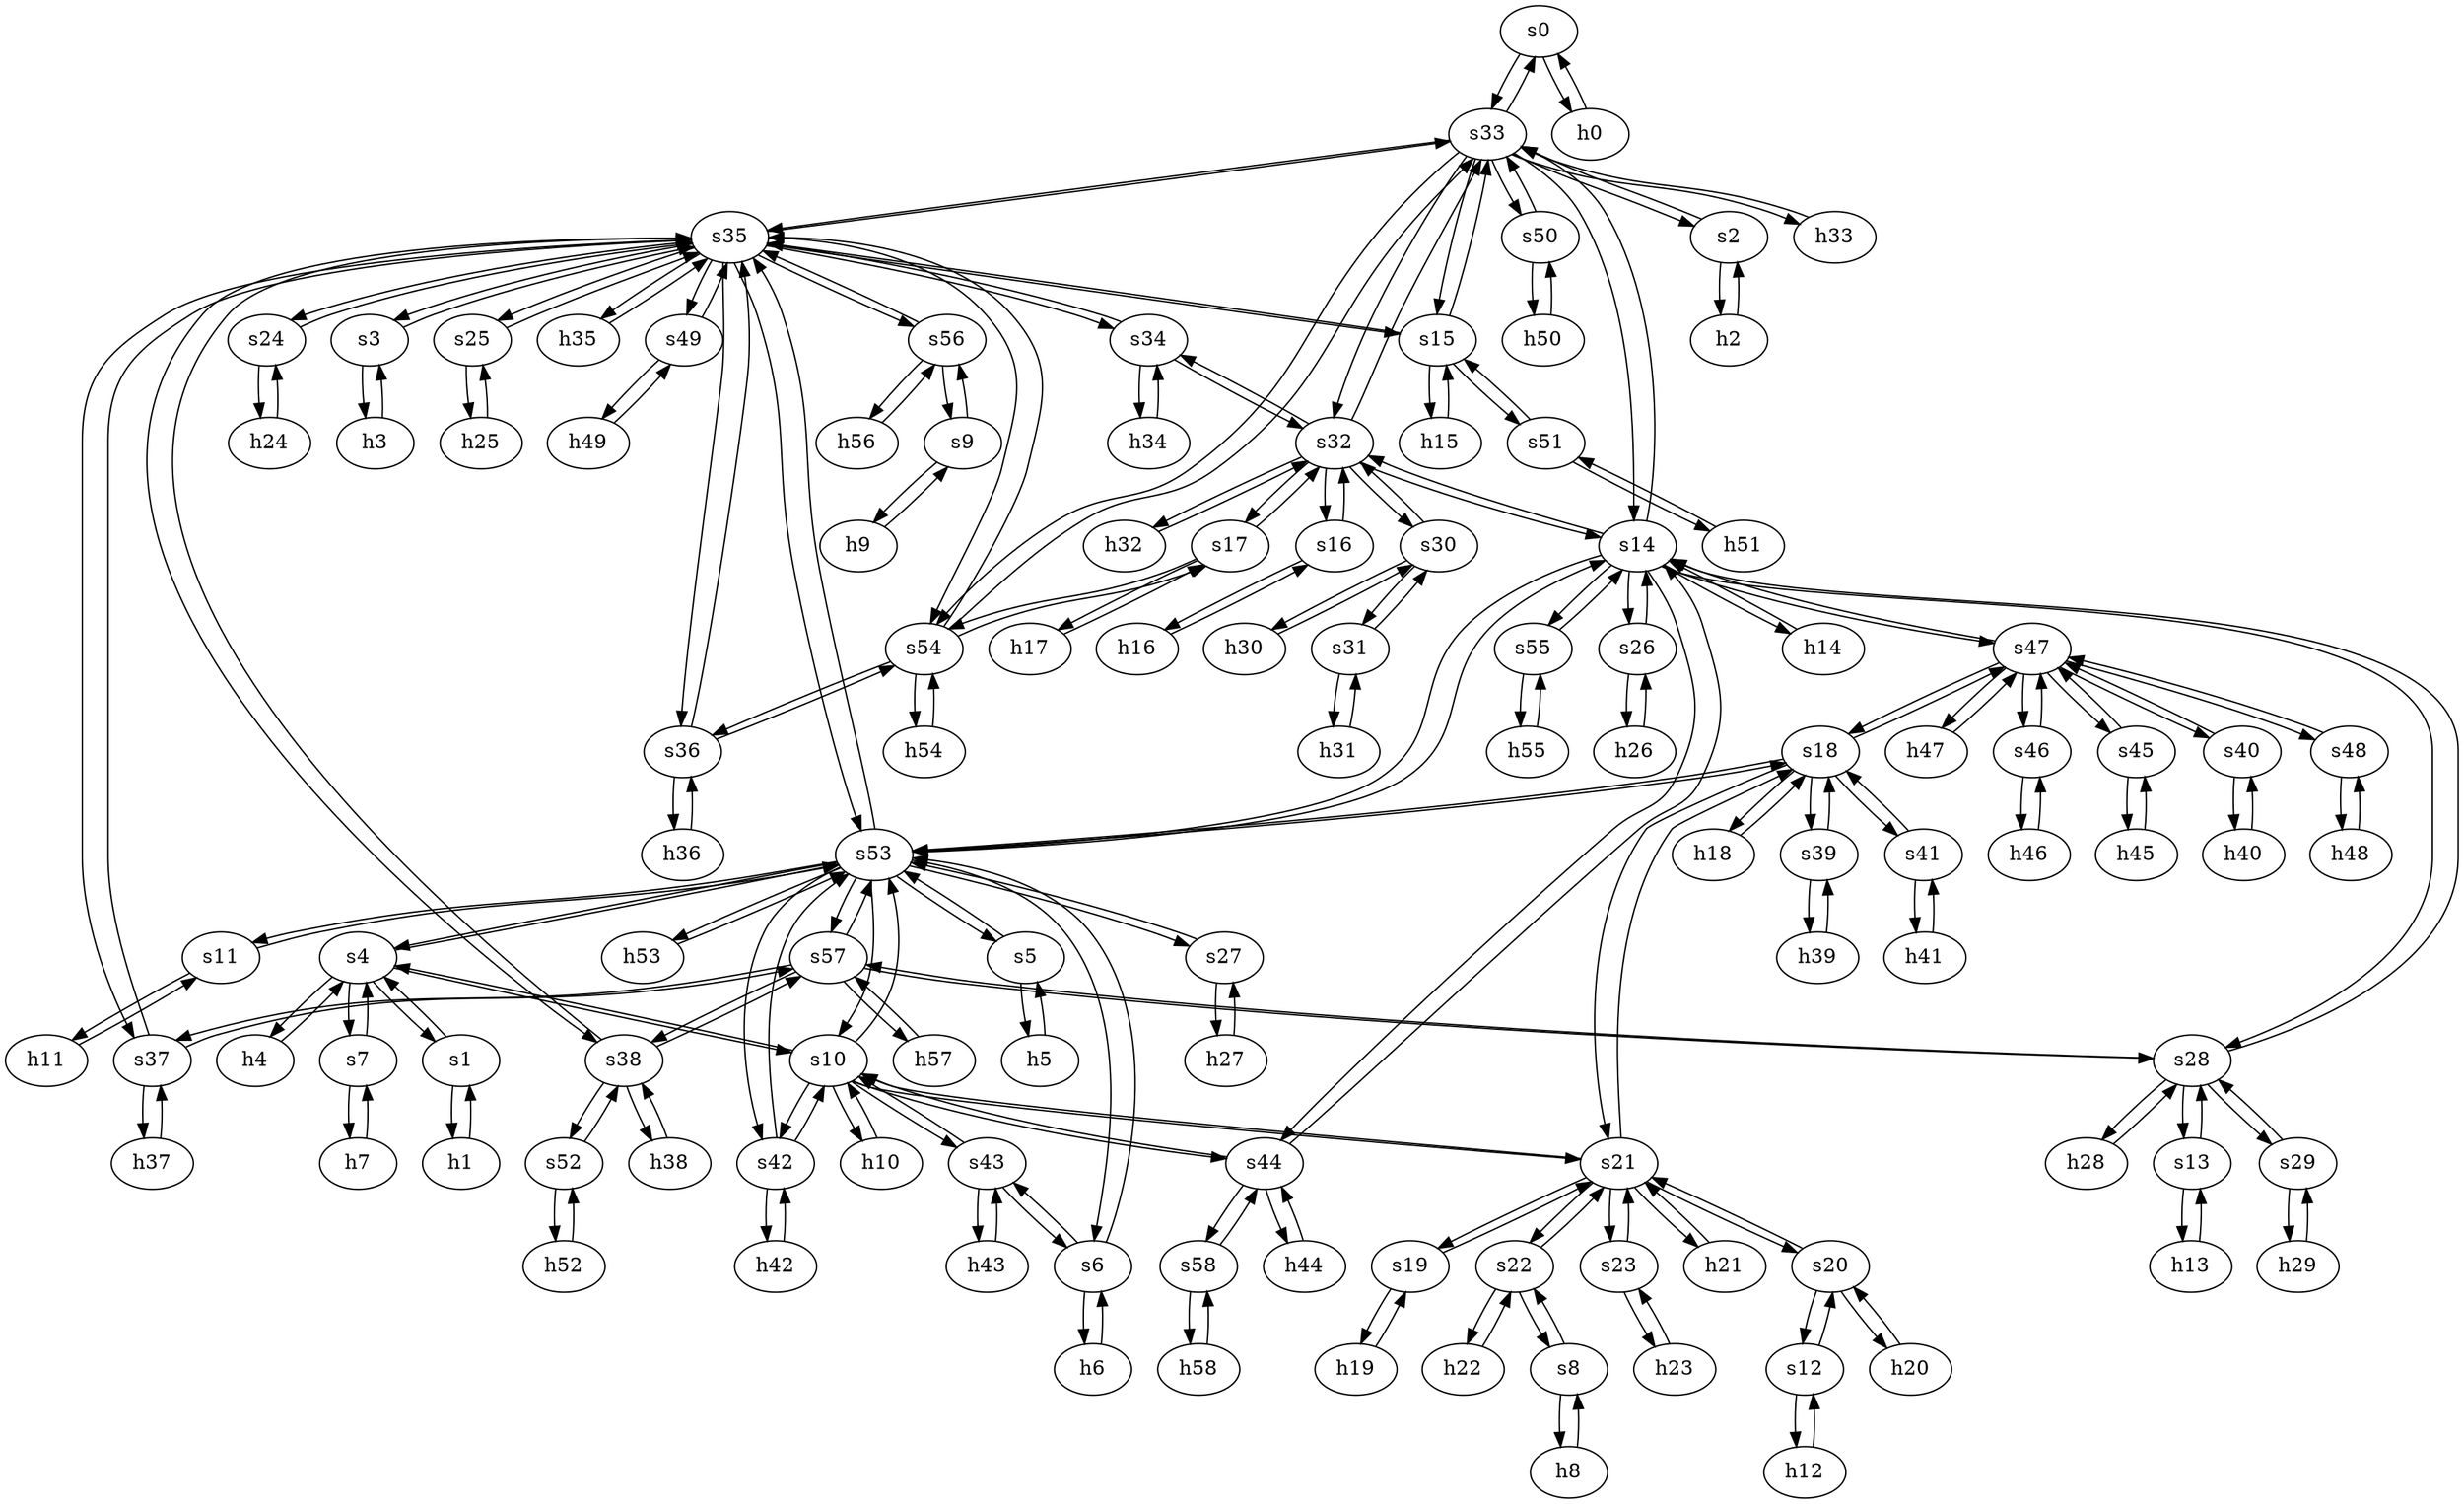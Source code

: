 strict digraph GARR {
	s0	 [id=0,
		type=switch];
	s33	 [id=33,
		type=switch];
	s0 -> s33	 [capacity="1Gbps",
		cost=1,
		dst_port=2,
		src_port=2];
	h0	 [ip="111.0.0.0",
		mac="00:00:00:00:0:0",
		type=host];
	s0 -> h0	 [capacity="1Gbps",
		cost=1,
		dst_port=1,
		src_port=1];
	s7	 [id=7,
		type=switch];
	s4	 [id=4,
		type=switch];
	s7 -> s4	 [capacity="1Gbps",
		cost=1,
		dst_port=6,
		src_port=3];
	h7	 [ip="111.0.7.7",
		mac="00:00:00:00:7:7",
		type=host];
	s7 -> h7	 [capacity="1Gbps",
		cost=1,
		dst_port=1,
		src_port=1];
	h20	 [ip="111.0.20.20",
		mac="00:00:00:00:20:20",
		type=host];
	s20	 [id=20,
		type=switch];
	h20 -> s20	 [capacity="1Gbps",
		cost=1,
		dst_port=1,
		src_port=1];
	h47	 [ip="111.0.47.47",
		mac="00:00:00:00:47:47",
		type=host];
	s47	 [id=47,
		type=switch];
	h47 -> s47	 [capacity="1Gbps",
		cost=1,
		dst_port=1,
		src_port=1];
	h46	 [ip="111.0.46.46",
		mac="00:00:00:00:46:46",
		type=host];
	s46	 [id=46,
		type=switch];
	h46 -> s46	 [capacity="1Gbps",
		cost=1,
		dst_port=1,
		src_port=1];
	h45	 [ip="111.0.45.45",
		mac="00:00:00:00:45:45",
		type=host];
	s45	 [id=45,
		type=switch];
	h45 -> s45	 [capacity="1Gbps",
		cost=1,
		dst_port=1,
		src_port=1];
	h44	 [ip="111.0.44.44",
		mac="00:00:00:00:44:44",
		type=host];
	s44	 [id=44,
		type=switch];
	h44 -> s44	 [capacity="1Gbps",
		cost=1,
		dst_port=1,
		src_port=1];
	h43	 [ip="111.0.43.43",
		mac="00:00:00:00:43:43",
		type=host];
	s43	 [id=43,
		type=switch];
	h43 -> s43	 [capacity="1Gbps",
		cost=1,
		dst_port=1,
		src_port=1];
	s5	 [id=5,
		type=switch];
	s53	 [id=53,
		type=switch];
	s5 -> s53	 [capacity="1Gbps",
		cost=1,
		dst_port=3,
		src_port=2];
	h5	 [ip="111.0.5.5",
		mac="00:00:00:00:5:5",
		type=host];
	s5 -> h5	 [capacity="1Gbps",
		cost=1,
		dst_port=1,
		src_port=1];
	h41	 [ip="111.0.41.41",
		mac="00:00:00:00:41:41",
		type=host];
	s41	 [id=41,
		type=switch];
	h41 -> s41	 [capacity="1Gbps",
		cost=1,
		dst_port=1,
		src_port=1];
	h40	 [ip="111.0.40.40",
		mac="00:00:00:00:40:40",
		type=host];
	s40	 [id=40,
		type=switch];
	h40 -> s40	 [capacity="1Gbps",
		cost=1,
		dst_port=1,
		src_port=1];
	s4 -> s7	 [capacity="1Gbps",
		cost=1,
		dst_port=3,
		src_port=6];
	s10	 [id=10,
		type=switch];
	s4 -> s10	 [capacity="1Gbps",
		cost=1,
		dst_port=2,
		src_port=3];
	s4 -> s53	 [capacity="1Gbps",
		cost=1,
		dst_port=2,
		src_port=4];
	h4	 [ip="111.0.4.4",
		mac="00:00:00:00:4:4",
		type=host];
	s4 -> h4	 [capacity="1Gbps",
		cost=1,
		dst_port=1,
		src_port=1];
	s1	 [id=1,
		type=switch];
	s4 -> s1	 [capacity="1Gbps",
		cost=1,
		dst_port=2,
		src_port=2];
	h49	 [ip="111.0.49.49",
		mac="00:00:00:00:49:49",
		type=host];
	s49	 [id=49,
		type=switch];
	h49 -> s49	 [capacity="1Gbps",
		cost=1,
		dst_port=1,
		src_port=1];
	h48	 [ip="111.0.48.48",
		mac="00:00:00:00:48:48",
		type=host];
	s48	 [id=48,
		type=switch];
	h48 -> s48	 [capacity="1Gbps",
		cost=1,
		dst_port=1,
		src_port=1];
	s57	 [id=57,
		type=switch];
	h57	 [ip="111.0.57.57",
		mac="00:00:00:00:57:57",
		type=host];
	s57 -> h57	 [capacity="1Gbps",
		cost=1,
		dst_port=1,
		src_port=1];
	s37	 [id=37,
		type=switch];
	s57 -> s37	 [capacity="1Gbps",
		cost=1,
		dst_port=3,
		src_port=3];
	s57 -> s53	 [capacity="1Gbps",
		cost=1,
		dst_port=14,
		src_port=5];
	s28	 [id=28,
		type=switch];
	s57 -> s28	 [capacity="1Gbps",
		cost=1,
		dst_port=4,
		src_port=2];
	s38	 [id=38,
		type=switch];
	s57 -> s38	 [capacity="1Gbps",
		cost=1,
		dst_port=3,
		src_port=4];
	s56	 [id=56,
		type=switch];
	s9	 [id=9,
		type=switch];
	s56 -> s9	 [capacity="1Gbps",
		cost=1,
		dst_port=3,
		src_port=3];
	s35	 [id=35,
		type=switch];
	s56 -> s35	 [capacity="1Gbps",
		cost=1,
		dst_port=15,
		src_port=5];
	h56	 [ip="111.0.56.56",
		mac="00:00:00:00:56:56",
		type=host];
	s56 -> h56	 [capacity="1Gbps",
		cost=1,
		dst_port=1,
		src_port=1];
	s55	 [id=55,
		type=switch];
	h55	 [ip="111.0.55.55",
		mac="00:00:00:00:55:55",
		type=host];
	s55 -> h55	 [capacity="1Gbps",
		cost=1,
		dst_port=1,
		src_port=1];
	s14	 [id=14,
		type=switch];
	s55 -> s14	 [capacity="1Gbps",
		cost=1,
		dst_port=10,
		src_port=3];
	s54	 [id=54,
		type=switch];
	s54 -> s33	 [capacity="1Gbps",
		cost=1,
		dst_port=11,
		src_port=3];
	h54	 [ip="111.0.54.54",
		mac="00:00:00:00:54:54",
		type=host];
	s54 -> h54	 [capacity="1Gbps",
		cost=1,
		dst_port=1,
		src_port=1];
	s54 -> s35	 [capacity="1Gbps",
		cost=1,
		dst_port=13,
		src_port=4];
	s36	 [id=36,
		type=switch];
	s54 -> s36	 [capacity="1Gbps",
		cost=1,
		dst_port=3,
		src_port=5];
	s17	 [id=17,
		type=switch];
	s54 -> s17	 [capacity="1Gbps",
		cost=1,
		dst_port=3,
		src_port=2];
	s53 -> s5	 [capacity="1Gbps",
		cost=1,
		dst_port=2,
		src_port=3];
	s42	 [id=42,
		type=switch];
	s53 -> s42	 [capacity="1Gbps",
		cost=1,
		dst_port=3,
		src_port=13];
	s18	 [id=18,
		type=switch];
	s53 -> s18	 [capacity="1Gbps",
		cost=1,
		dst_port=7,
		src_port=10];
	s6	 [id=6,
		type=switch];
	s53 -> s6	 [capacity="1Gbps",
		cost=1,
		dst_port=4,
		src_port=5];
	s27	 [id=27,
		type=switch];
	s53 -> s27	 [capacity="1Gbps",
		cost=1,
		dst_port=2,
		src_port=11];
	s53 -> s57	 [capacity="1Gbps",
		cost=1,
		dst_port=5,
		src_port=14];
	s53 -> s14	 [capacity="1Gbps",
		cost=1,
		dst_port=8,
		src_port=9];
	s53 -> s35	 [capacity="1Gbps",
		cost=1,
		dst_port=12,
		src_port=12];
	s11	 [id=11,
		type=switch];
	s53 -> s11	 [capacity="1Gbps",
		cost=1,
		dst_port=2,
		src_port=8];
	s53 -> s10	 [capacity="1Gbps",
		cost=1,
		dst_port=8,
		src_port=7];
	h53	 [ip="111.0.53.53",
		mac="00:00:00:00:53:53",
		type=host];
	s53 -> h53	 [capacity="1Gbps",
		cost=1,
		dst_port=1,
		src_port=1];
	s53 -> s4	 [capacity="1Gbps",
		cost=1,
		dst_port=4,
		src_port=2];
	s52	 [id=52,
		type=switch];
	h52	 [ip="111.0.52.52",
		mac="00:00:00:00:52:52",
		type=host];
	s52 -> h52	 [capacity="1Gbps",
		cost=1,
		dst_port=1,
		src_port=1];
	s52 -> s38	 [capacity="1Gbps",
		cost=1,
		dst_port=4,
		src_port=2];
	s51	 [id=51,
		type=switch];
	h51	 [ip="111.0.51.51",
		mac="00:00:00:00:51:51",
		type=host];
	s51 -> h51	 [capacity="1Gbps",
		cost=1,
		dst_port=1,
		src_port=1];
	s15	 [id=15,
		type=switch];
	s51 -> s15	 [capacity="1Gbps",
		cost=1,
		dst_port=3,
		src_port=2];
	s50	 [id=50,
		type=switch];
	s50 -> s33	 [capacity="1Gbps",
		cost=1,
		dst_port=10,
		src_port=2];
	h50	 [ip="111.0.50.50",
		mac="00:00:00:00:50:50",
		type=host];
	s50 -> h50	 [capacity="1Gbps",
		cost=1,
		dst_port=1,
		src_port=1];
	s58	 [id=58,
		type=switch];
	h58	 [ip="111.0.58.58",
		mac="00:00:00:00:58:58",
		type=host];
	s58 -> h58	 [capacity="1Gbps",
		cost=1,
		dst_port=1,
		src_port=1];
	s58 -> s44	 [capacity="1Gbps",
		cost=1,
		dst_port=4,
		src_port=2];
	h54 -> s54	 [capacity="1Gbps",
		cost=1,
		dst_port=1,
		src_port=1];
	h55 -> s55	 [capacity="1Gbps",
		cost=1,
		dst_port=1,
		src_port=1];
	h56 -> s56	 [capacity="1Gbps",
		cost=1,
		dst_port=1,
		src_port=1];
	h57 -> s57	 [capacity="1Gbps",
		cost=1,
		dst_port=1,
		src_port=1];
	h50 -> s50	 [capacity="1Gbps",
		cost=1,
		dst_port=1,
		src_port=1];
	h51 -> s51	 [capacity="1Gbps",
		cost=1,
		dst_port=1,
		src_port=1];
	h52 -> s52	 [capacity="1Gbps",
		cost=1,
		dst_port=1,
		src_port=1];
	h53 -> s53	 [capacity="1Gbps",
		cost=1,
		dst_port=1,
		src_port=1];
	h58 -> s58	 [capacity="1Gbps",
		cost=1,
		dst_port=1,
		src_port=1];
	s44 -> s58	 [capacity="1Gbps",
		cost=1,
		dst_port=2,
		src_port=4];
	s44 -> s14	 [capacity="1Gbps",
		cost=1,
		dst_port=6,
		src_port=3];
	s44 -> s10	 [capacity="1Gbps",
		cost=1,
		dst_port=5,
		src_port=2];
	s44 -> h44	 [capacity="1Gbps",
		cost=1,
		dst_port=1,
		src_port=1];
	h24	 [ip="111.0.24.24",
		mac="00:00:00:00:24:24",
		type=host];
	s24	 [id=24,
		type=switch];
	h24 -> s24	 [capacity="1Gbps",
		cost=1,
		dst_port=1,
		src_port=1];
	s46 -> s47	 [capacity="1Gbps",
		cost=1,
		dst_port=6,
		src_port=2];
	s46 -> h46	 [capacity="1Gbps",
		cost=1,
		dst_port=1,
		src_port=1];
	s47 -> s40	 [capacity="1Gbps",
		cost=1,
		dst_port=2,
		src_port=4];
	s47 -> s45	 [capacity="1Gbps",
		cost=1,
		dst_port=2,
		src_port=5];
	s47 -> s18	 [capacity="1Gbps",
		cost=1,
		dst_port=8,
		src_port=3];
	s47 -> s14	 [capacity="1Gbps",
		cost=1,
		dst_port=7,
		src_port=2];
	s47 -> s48	 [capacity="1Gbps",
		cost=1,
		dst_port=2,
		src_port=7];
	s47 -> h47	 [capacity="1Gbps",
		cost=1,
		dst_port=1,
		src_port=1];
	s47 -> s46	 [capacity="1Gbps",
		cost=1,
		dst_port=2,
		src_port=6];
	s40 -> h40	 [capacity="1Gbps",
		cost=1,
		dst_port=1,
		src_port=1];
	s40 -> s47	 [capacity="1Gbps",
		cost=1,
		dst_port=4,
		src_port=2];
	s41 -> s18	 [capacity="1Gbps",
		cost=1,
		dst_port=3,
		src_port=3];
	s41 -> h41	 [capacity="1Gbps",
		cost=1,
		dst_port=1,
		src_port=1];
	h42	 [ip="111.0.42.42",
		mac="00:00:00:00:42:42",
		type=host];
	s42 -> h42	 [capacity="1Gbps",
		cost=1,
		dst_port=1,
		src_port=1];
	s42 -> s10	 [capacity="1Gbps",
		cost=1,
		dst_port=3,
		src_port=2];
	s42 -> s53	 [capacity="1Gbps",
		cost=1,
		dst_port=13,
		src_port=3];
	s43 -> s6	 [capacity="1Gbps",
		cost=1,
		dst_port=2,
		src_port=2];
	s43 -> s10	 [capacity="1Gbps",
		cost=1,
		dst_port=4,
		src_port=3];
	s43 -> h43	 [capacity="1Gbps",
		cost=1,
		dst_port=1,
		src_port=1];
	s48 -> s47	 [capacity="1Gbps",
		cost=1,
		dst_port=7,
		src_port=2];
	s48 -> h48	 [capacity="1Gbps",
		cost=1,
		dst_port=1,
		src_port=1];
	s49 -> s35	 [capacity="1Gbps",
		cost=1,
		dst_port=11,
		src_port=2];
	s49 -> h49	 [capacity="1Gbps",
		cost=1,
		dst_port=1,
		src_port=1];
	h42 -> s42	 [capacity="1Gbps",
		cost=1,
		dst_port=1,
		src_port=1];
	s45 -> s47	 [capacity="1Gbps",
		cost=1,
		dst_port=5,
		src_port=2];
	s45 -> h45	 [capacity="1Gbps",
		cost=1,
		dst_port=1,
		src_port=1];
	s19	 [id=19,
		type=switch];
	s21	 [id=21,
		type=switch];
	s19 -> s21	 [capacity="1Gbps",
		cost=1,
		dst_port=4,
		src_port=2];
	h19	 [ip="111.0.19.19",
		mac="00:00:00:00:19:19",
		type=host];
	s19 -> h19	 [capacity="1Gbps",
		cost=1,
		dst_port=1,
		src_port=1];
	s18 -> s21	 [capacity="1Gbps",
		cost=1,
		dst_port=3,
		src_port=6];
	s18 -> s47	 [capacity="1Gbps",
		cost=1,
		dst_port=3,
		src_port=8];
	s18 -> s41	 [capacity="1Gbps",
		cost=1,
		dst_port=3,
		src_port=3];
	s18 -> s53	 [capacity="1Gbps",
		cost=1,
		dst_port=10,
		src_port=7];
	h18	 [ip="111.0.18.18",
		mac="00:00:00:00:18:18",
		type=host];
	s18 -> h18	 [capacity="1Gbps",
		cost=1,
		dst_port=1,
		src_port=1];
	s39	 [id=39,
		type=switch];
	s18 -> s39	 [capacity="1Gbps",
		cost=1,
		dst_port=3,
		src_port=5];
	s13	 [id=13,
		type=switch];
	h13	 [ip="111.0.13.13",
		mac="00:00:00:00:13:13",
		type=host];
	s13 -> h13	 [capacity="1Gbps",
		cost=1,
		dst_port=1,
		src_port=1];
	s13 -> s28	 [capacity="1Gbps",
		cost=1,
		dst_port=2,
		src_port=2];
	s12	 [id=12,
		type=switch];
	s12 -> s20	 [capacity="1Gbps",
		cost=1,
		dst_port=2,
		src_port=2];
	h12	 [ip="111.0.12.12",
		mac="00:00:00:00:12:12",
		type=host];
	s12 -> h12	 [capacity="1Gbps",
		cost=1,
		dst_port=1,
		src_port=1];
	h11	 [ip="111.0.11.11",
		mac="00:00:00:00:11:11",
		type=host];
	s11 -> h11	 [capacity="1Gbps",
		cost=1,
		dst_port=1,
		src_port=1];
	s11 -> s53	 [capacity="1Gbps",
		cost=1,
		dst_port=8,
		src_port=2];
	s10 -> s42	 [capacity="1Gbps",
		cost=1,
		dst_port=2,
		src_port=3];
	s10 -> s43	 [capacity="1Gbps",
		cost=1,
		dst_port=3,
		src_port=4];
	s10 -> s21	 [capacity="1Gbps",
		cost=1,
		dst_port=2,
		src_port=6];
	h10	 [ip="111.0.10.10",
		mac="00:00:00:00:10:10",
		type=host];
	s10 -> h10	 [capacity="1Gbps",
		cost=1,
		dst_port=1,
		src_port=1];
	s10 -> s53	 [capacity="1Gbps",
		cost=1,
		dst_port=7,
		src_port=8];
	s10 -> s44	 [capacity="1Gbps",
		cost=1,
		dst_port=2,
		src_port=5];
	s10 -> s4	 [capacity="1Gbps",
		cost=1,
		dst_port=3,
		src_port=2];
	s17 -> s54	 [capacity="1Gbps",
		cost=1,
		dst_port=2,
		src_port=3];
	s32	 [id=32,
		type=switch];
	s17 -> s32	 [capacity="1Gbps",
		cost=1,
		dst_port=4,
		src_port=2];
	h17	 [ip="111.0.17.17",
		mac="00:00:00:00:17:17",
		type=host];
	s17 -> h17	 [capacity="1Gbps",
		cost=1,
		dst_port=1,
		src_port=1];
	s16	 [id=16,
		type=switch];
	s16 -> s32	 [capacity="1Gbps",
		cost=1,
		dst_port=3,
		src_port=2];
	h16	 [ip="111.0.16.16",
		mac="00:00:00:00:16:16",
		type=host];
	s16 -> h16	 [capacity="1Gbps",
		cost=1,
		dst_port=1,
		src_port=1];
	s15 -> s33	 [capacity="1Gbps",
		cost=1,
		dst_port=7,
		src_port=2];
	s15 -> s35	 [capacity="1Gbps",
		cost=1,
		dst_port=3,
		src_port=4];
	s15 -> s51	 [capacity="1Gbps",
		cost=1,
		dst_port=2,
		src_port=3];
	h15	 [ip="111.0.15.15",
		mac="00:00:00:00:15:15",
		type=host];
	s15 -> h15	 [capacity="1Gbps",
		cost=1,
		dst_port=1,
		src_port=1];
	s14 -> s33	 [capacity="1Gbps",
		cost=1,
		dst_port=6,
		src_port=5];
	s14 -> s32	 [capacity="1Gbps",
		cost=1,
		dst_port=2,
		src_port=2];
	s14 -> s55	 [capacity="1Gbps",
		cost=1,
		dst_port=3,
		src_port=10];
	s14 -> s47	 [capacity="1Gbps",
		cost=1,
		dst_port=2,
		src_port=7];
	s14 -> s53	 [capacity="1Gbps",
		cost=1,
		dst_port=9,
		src_port=8];
	s14 -> s44	 [capacity="1Gbps",
		cost=1,
		dst_port=3,
		src_port=6];
	s26	 [id=26,
		type=switch];
	s14 -> s26	 [capacity="1Gbps",
		cost=1,
		dst_port=2,
		src_port=11];
	s14 -> s28	 [capacity="1Gbps",
		cost=1,
		dst_port=3,
		src_port=12];
	h14	 [ip="111.0.14.14",
		mac="00:00:00:00:14:14",
		type=host];
	s14 -> h14	 [capacity="1Gbps",
		cost=1,
		dst_port=1,
		src_port=1];
	h8	 [ip="111.0.8.8",
		mac="00:00:00:00:8:8",
		type=host];
	s8	 [id=8,
		type=switch];
	h8 -> s8	 [capacity="1Gbps",
		cost=1,
		dst_port=1,
		src_port=1];
	h9	 [ip="111.0.9.9",
		mac="00:00:00:00:9:9",
		type=host];
	h9 -> s9	 [capacity="1Gbps",
		cost=1,
		dst_port=1,
		src_port=1];
	h2	 [ip="111.0.2.2",
		mac="00:00:00:00:2:2",
		type=host];
	s2	 [id=2,
		type=switch];
	h2 -> s2	 [capacity="1Gbps",
		cost=1,
		dst_port=1,
		src_port=1];
	h3	 [ip="111.0.3.3",
		mac="00:00:00:00:3:3",
		type=host];
	s3	 [id=3,
		type=switch];
	h3 -> s3	 [capacity="1Gbps",
		cost=1,
		dst_port=1,
		src_port=1];
	h0 -> s0	 [capacity="1Gbps",
		cost=1,
		dst_port=1,
		src_port=1];
	h1	 [ip="111.0.1.1",
		mac="00:00:00:00:1:1",
		type=host];
	h1 -> s1	 [capacity="1Gbps",
		cost=1,
		dst_port=1,
		src_port=1];
	h6	 [ip="111.0.6.6",
		mac="00:00:00:00:6:6",
		type=host];
	h6 -> s6	 [capacity="1Gbps",
		cost=1,
		dst_port=1,
		src_port=1];
	h7 -> s7	 [capacity="1Gbps",
		cost=1,
		dst_port=1,
		src_port=1];
	h4 -> s4	 [capacity="1Gbps",
		cost=1,
		dst_port=1,
		src_port=1];
	h5 -> s5	 [capacity="1Gbps",
		cost=1,
		dst_port=1,
		src_port=1];
	h39	 [ip="111.0.39.39",
		mac="00:00:00:00:39:39",
		type=host];
	s39 -> h39	 [capacity="1Gbps",
		cost=1,
		dst_port=1,
		src_port=1];
	s39 -> s18	 [capacity="1Gbps",
		cost=1,
		dst_port=5,
		src_port=3];
	s38 -> s52	 [capacity="1Gbps",
		cost=1,
		dst_port=2,
		src_port=4];
	h38	 [ip="111.0.38.38",
		mac="00:00:00:00:38:38",
		type=host];
	s38 -> h38	 [capacity="1Gbps",
		cost=1,
		dst_port=1,
		src_port=1];
	s38 -> s57	 [capacity="1Gbps",
		cost=1,
		dst_port=4,
		src_port=3];
	s38 -> s35	 [capacity="1Gbps",
		cost=1,
		dst_port=10,
		src_port=2];
	s35 -> s49	 [capacity="1Gbps",
		cost=1,
		dst_port=2,
		src_port=11];
	s35 -> s33	 [capacity="1Gbps",
		cost=1,
		dst_port=9,
		src_port=6];
	s35 -> s56	 [capacity="1Gbps",
		cost=1,
		dst_port=5,
		src_port=15];
	s35 -> s54	 [capacity="1Gbps",
		cost=1,
		dst_port=4,
		src_port=13];
	s35 -> s37	 [capacity="1Gbps",
		cost=1,
		dst_port=2,
		src_port=9];
	s25	 [id=25,
		type=switch];
	s35 -> s25	 [capacity="1Gbps",
		cost=1,
		dst_port=2,
		src_port=5];
	s35 -> s53	 [capacity="1Gbps",
		cost=1,
		dst_port=12,
		src_port=12];
	s35 -> s36	 [capacity="1Gbps",
		cost=1,
		dst_port=2,
		src_port=8];
	s35 -> s38	 [capacity="1Gbps",
		cost=1,
		dst_port=2,
		src_port=10];
	s35 -> s3	 [capacity="1Gbps",
		cost=1,
		dst_port=2,
		src_port=2];
	s35 -> s24	 [capacity="1Gbps",
		cost=1,
		dst_port=2,
		src_port=4];
	s35 -> s15	 [capacity="1Gbps",
		cost=1,
		dst_port=4,
		src_port=3];
	h35	 [ip="111.0.35.35",
		mac="00:00:00:00:35:35",
		type=host];
	s35 -> h35	 [capacity="1Gbps",
		cost=1,
		dst_port=1,
		src_port=1];
	s34	 [id=34,
		type=switch];
	s35 -> s34	 [capacity="1Gbps",
		cost=1,
		dst_port=3,
		src_port=7];
	s34 -> s32	 [capacity="1Gbps",
		cost=1,
		dst_port=9,
		src_port=2];
	h34	 [ip="111.0.34.34",
		mac="00:00:00:00:34:34",
		type=host];
	s34 -> h34	 [capacity="1Gbps",
		cost=1,
		dst_port=1,
		src_port=1];
	s34 -> s35	 [capacity="1Gbps",
		cost=1,
		dst_port=7,
		src_port=3];
	s37 -> s57	 [capacity="1Gbps",
		cost=1,
		dst_port=3,
		src_port=3];
	s37 -> s35	 [capacity="1Gbps",
		cost=1,
		dst_port=9,
		src_port=2];
	h37	 [ip="111.0.37.37",
		mac="00:00:00:00:37:37",
		type=host];
	s37 -> h37	 [capacity="1Gbps",
		cost=1,
		dst_port=1,
		src_port=1];
	h36	 [ip="111.0.36.36",
		mac="00:00:00:00:36:36",
		type=host];
	s36 -> h36	 [capacity="1Gbps",
		cost=1,
		dst_port=1,
		src_port=1];
	s36 -> s54	 [capacity="1Gbps",
		cost=1,
		dst_port=5,
		src_port=3];
	s36 -> s35	 [capacity="1Gbps",
		cost=1,
		dst_port=8,
		src_port=2];
	s31	 [id=31,
		type=switch];
	s30	 [id=30,
		type=switch];
	s31 -> s30	 [capacity="1Gbps",
		cost=1,
		dst_port=6,
		src_port=3];
	h31	 [ip="111.0.31.31",
		mac="00:00:00:00:31:31",
		type=host];
	s31 -> h31	 [capacity="1Gbps",
		cost=1,
		dst_port=1,
		src_port=1];
	s30 -> s32	 [capacity="1Gbps",
		cost=1,
		dst_port=7,
		src_port=4];
	s30 -> s31	 [capacity="1Gbps",
		cost=1,
		dst_port=3,
		src_port=6];
	h30	 [ip="111.0.30.30",
		mac="00:00:00:00:30:30",
		type=host];
	s30 -> h30	 [capacity="1Gbps",
		cost=1,
		dst_port=1,
		src_port=1];
	h33	 [ip="111.0.33.33",
		mac="00:00:00:00:33:33",
		type=host];
	s33 -> h33	 [capacity="1Gbps",
		cost=1,
		dst_port=1,
		src_port=1];
	s33 -> s54	 [capacity="1Gbps",
		cost=1,
		dst_port=3,
		src_port=11];
	s33 -> s32	 [capacity="1Gbps",
		cost=1,
		dst_port=8,
		src_port=8];
	s33 -> s50	 [capacity="1Gbps",
		cost=1,
		dst_port=2,
		src_port=10];
	s33 -> s14	 [capacity="1Gbps",
		cost=1,
		dst_port=5,
		src_port=6];
	s33 -> s35	 [capacity="1Gbps",
		cost=1,
		dst_port=6,
		src_port=9];
	s33 -> s2	 [capacity="1Gbps",
		cost=1,
		dst_port=2,
		src_port=3];
	s33 -> s15	 [capacity="1Gbps",
		cost=1,
		dst_port=2,
		src_port=7];
	s33 -> s0	 [capacity="1Gbps",
		cost=1,
		dst_port=2,
		src_port=2];
	s32 -> s33	 [capacity="1Gbps",
		cost=1,
		dst_port=8,
		src_port=8];
	s32 -> s30	 [capacity="1Gbps",
		cost=1,
		dst_port=4,
		src_port=7];
	h32	 [ip="111.0.32.32",
		mac="00:00:00:00:32:32",
		type=host];
	s32 -> h32	 [capacity="1Gbps",
		cost=1,
		dst_port=1,
		src_port=1];
	s32 -> s14	 [capacity="1Gbps",
		cost=1,
		dst_port=2,
		src_port=2];
	s32 -> s16	 [capacity="1Gbps",
		cost=1,
		dst_port=2,
		src_port=3];
	s32 -> s34	 [capacity="1Gbps",
		cost=1,
		dst_port=2,
		src_port=9];
	s32 -> s17	 [capacity="1Gbps",
		cost=1,
		dst_port=2,
		src_port=4];
	h18 -> s18	 [capacity="1Gbps",
		cost=1,
		dst_port=1,
		src_port=1];
	h19 -> s19	 [capacity="1Gbps",
		cost=1,
		dst_port=1,
		src_port=1];
	h10 -> s10	 [capacity="1Gbps",
		cost=1,
		dst_port=1,
		src_port=1];
	h11 -> s11	 [capacity="1Gbps",
		cost=1,
		dst_port=1,
		src_port=1];
	h12 -> s12	 [capacity="1Gbps",
		cost=1,
		dst_port=1,
		src_port=1];
	h13 -> s13	 [capacity="1Gbps",
		cost=1,
		dst_port=1,
		src_port=1];
	h14 -> s14	 [capacity="1Gbps",
		cost=1,
		dst_port=1,
		src_port=1];
	h15 -> s15	 [capacity="1Gbps",
		cost=1,
		dst_port=1,
		src_port=1];
	h16 -> s16	 [capacity="1Gbps",
		cost=1,
		dst_port=1,
		src_port=1];
	h17 -> s17	 [capacity="1Gbps",
		cost=1,
		dst_port=1,
		src_port=1];
	s9 -> s56	 [capacity="1Gbps",
		cost=1,
		dst_port=3,
		src_port=3];
	s9 -> h9	 [capacity="1Gbps",
		cost=1,
		dst_port=1,
		src_port=1];
	s22	 [id=22,
		type=switch];
	s8 -> s22	 [capacity="1Gbps",
		cost=1,
		dst_port=2,
		src_port=2];
	s8 -> h8	 [capacity="1Gbps",
		cost=1,
		dst_port=1,
		src_port=1];
	h29	 [ip="111.0.29.29",
		mac="00:00:00:00:29:29",
		type=host];
	s29	 [id=29,
		type=switch];
	h29 -> s29	 [capacity="1Gbps",
		cost=1,
		dst_port=1,
		src_port=1];
	h28	 [ip="111.0.28.28",
		mac="00:00:00:00:28:28",
		type=host];
	h28 -> s28	 [capacity="1Gbps",
		cost=1,
		dst_port=1,
		src_port=1];
	s23	 [id=23,
		type=switch];
	s23 -> s21	 [capacity="1Gbps",
		cost=1,
		dst_port=7,
		src_port=2];
	h23	 [ip="111.0.23.23",
		mac="00:00:00:00:23:23",
		type=host];
	s23 -> h23	 [capacity="1Gbps",
		cost=1,
		dst_port=1,
		src_port=1];
	s3 -> s35	 [capacity="1Gbps",
		cost=1,
		dst_port=2,
		src_port=2];
	s3 -> h3	 [capacity="1Gbps",
		cost=1,
		dst_port=1,
		src_port=1];
	s2 -> s33	 [capacity="1Gbps",
		cost=1,
		dst_port=3,
		src_port=2];
	s2 -> h2	 [capacity="1Gbps",
		cost=1,
		dst_port=1,
		src_port=1];
	s1 -> s4	 [capacity="1Gbps",
		cost=1,
		dst_port=2,
		src_port=2];
	s1 -> h1	 [capacity="1Gbps",
		cost=1,
		dst_port=1,
		src_port=1];
	h26	 [ip="111.0.26.26",
		mac="00:00:00:00:26:26",
		type=host];
	h26 -> s26	 [capacity="1Gbps",
		cost=1,
		dst_port=1,
		src_port=1];
	h21	 [ip="111.0.21.21",
		mac="00:00:00:00:21:21",
		type=host];
	h21 -> s21	 [capacity="1Gbps",
		cost=1,
		dst_port=1,
		src_port=1];
	s6 -> s43	 [capacity="1Gbps",
		cost=1,
		dst_port=2,
		src_port=2];
	s6 -> s53	 [capacity="1Gbps",
		cost=1,
		dst_port=5,
		src_port=4];
	s6 -> h6	 [capacity="1Gbps",
		cost=1,
		dst_port=1,
		src_port=1];
	h23 -> s23	 [capacity="1Gbps",
		cost=1,
		dst_port=1,
		src_port=1];
	h22	 [ip="111.0.22.22",
		mac="00:00:00:00:22:22",
		type=host];
	h22 -> s22	 [capacity="1Gbps",
		cost=1,
		dst_port=1,
		src_port=1];
	h32 -> s32	 [capacity="1Gbps",
		cost=1,
		dst_port=1,
		src_port=1];
	h33 -> s33	 [capacity="1Gbps",
		cost=1,
		dst_port=1,
		src_port=1];
	h30 -> s30	 [capacity="1Gbps",
		cost=1,
		dst_port=1,
		src_port=1];
	h31 -> s31	 [capacity="1Gbps",
		cost=1,
		dst_port=1,
		src_port=1];
	h36 -> s36	 [capacity="1Gbps",
		cost=1,
		dst_port=1,
		src_port=1];
	h37 -> s37	 [capacity="1Gbps",
		cost=1,
		dst_port=1,
		src_port=1];
	h34 -> s34	 [capacity="1Gbps",
		cost=1,
		dst_port=1,
		src_port=1];
	h35 -> s35	 [capacity="1Gbps",
		cost=1,
		dst_port=1,
		src_port=1];
	h38 -> s38	 [capacity="1Gbps",
		cost=1,
		dst_port=1,
		src_port=1];
	h39 -> s39	 [capacity="1Gbps",
		cost=1,
		dst_port=1,
		src_port=1];
	s22 -> s21	 [capacity="1Gbps",
		cost=1,
		dst_port=6,
		src_port=3];
	s22 -> h22	 [capacity="1Gbps",
		cost=1,
		dst_port=1,
		src_port=1];
	s22 -> s8	 [capacity="1Gbps",
		cost=1,
		dst_port=2,
		src_port=2];
	h25	 [ip="111.0.25.25",
		mac="00:00:00:00:25:25",
		type=host];
	h25 -> s25	 [capacity="1Gbps",
		cost=1,
		dst_port=1,
		src_port=1];
	s20 -> s21	 [capacity="1Gbps",
		cost=1,
		dst_port=5,
		src_port=3];
	s20 -> h20	 [capacity="1Gbps",
		cost=1,
		dst_port=1,
		src_port=1];
	s20 -> s12	 [capacity="1Gbps",
		cost=1,
		dst_port=2,
		src_port=2];
	s21 -> s19	 [capacity="1Gbps",
		cost=1,
		dst_port=2,
		src_port=4];
	s21 -> s20	 [capacity="1Gbps",
		cost=1,
		dst_port=3,
		src_port=5];
	s21 -> h21	 [capacity="1Gbps",
		cost=1,
		dst_port=1,
		src_port=1];
	s21 -> s18	 [capacity="1Gbps",
		cost=1,
		dst_port=6,
		src_port=3];
	s21 -> s22	 [capacity="1Gbps",
		cost=1,
		dst_port=3,
		src_port=6];
	s21 -> s10	 [capacity="1Gbps",
		cost=1,
		dst_port=6,
		src_port=2];
	s21 -> s23	 [capacity="1Gbps",
		cost=1,
		dst_port=2,
		src_port=7];
	s26 -> h26	 [capacity="1Gbps",
		cost=1,
		dst_port=1,
		src_port=1];
	s26 -> s14	 [capacity="1Gbps",
		cost=1,
		dst_port=11,
		src_port=2];
	h27	 [ip="111.0.27.27",
		mac="00:00:00:00:27:27",
		type=host];
	s27 -> h27	 [capacity="1Gbps",
		cost=1,
		dst_port=1,
		src_port=1];
	s27 -> s53	 [capacity="1Gbps",
		cost=1,
		dst_port=11,
		src_port=2];
	s24 -> h24	 [capacity="1Gbps",
		cost=1,
		dst_port=1,
		src_port=1];
	s24 -> s35	 [capacity="1Gbps",
		cost=1,
		dst_port=4,
		src_port=2];
	s25 -> s35	 [capacity="1Gbps",
		cost=1,
		dst_port=5,
		src_port=2];
	s25 -> h25	 [capacity="1Gbps",
		cost=1,
		dst_port=1,
		src_port=1];
	s28 -> s29	 [capacity="1Gbps",
		cost=1,
		dst_port=2,
		src_port=5];
	s28 -> s57	 [capacity="1Gbps",
		cost=1,
		dst_port=2,
		src_port=4];
	s28 -> s14	 [capacity="1Gbps",
		cost=1,
		dst_port=12,
		src_port=3];
	s28 -> s13	 [capacity="1Gbps",
		cost=1,
		dst_port=2,
		src_port=2];
	s28 -> h28	 [capacity="1Gbps",
		cost=1,
		dst_port=1,
		src_port=1];
	s29 -> h29	 [capacity="1Gbps",
		cost=1,
		dst_port=1,
		src_port=1];
	s29 -> s28	 [capacity="1Gbps",
		cost=1,
		dst_port=5,
		src_port=2];
	h27 -> s27	 [capacity="1Gbps",
		cost=1,
		dst_port=1,
		src_port=1];
}
